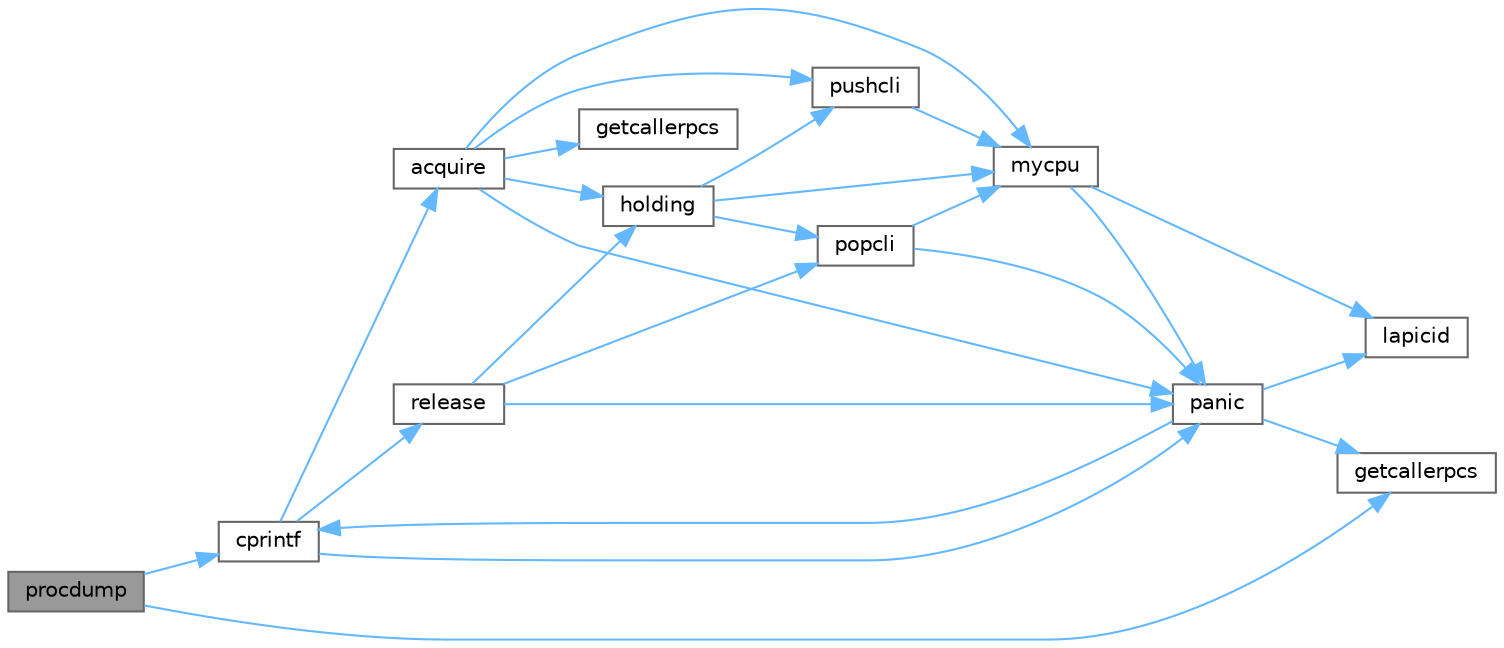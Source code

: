digraph "procdump"
{
 // LATEX_PDF_SIZE
  bgcolor="transparent";
  edge [fontname=Helvetica,fontsize=10,labelfontname=Helvetica,labelfontsize=10];
  node [fontname=Helvetica,fontsize=10,shape=box,height=0.2,width=0.4];
  rankdir="LR";
  Node1 [id="Node000001",label="procdump",height=0.2,width=0.4,color="gray40", fillcolor="grey60", style="filled", fontcolor="black",tooltip=" "];
  Node1 -> Node2 [id="edge25_Node000001_Node000002",color="steelblue1",style="solid",tooltip=" "];
  Node2 [id="Node000002",label="cprintf",height=0.2,width=0.4,color="grey40", fillcolor="white", style="filled",URL="$d0/d56/console_8c.html#a90f0742d846503e4ed1804f1df421ec6",tooltip=" "];
  Node2 -> Node3 [id="edge26_Node000002_Node000003",color="steelblue1",style="solid",tooltip=" "];
  Node3 [id="Node000003",label="acquire",height=0.2,width=0.4,color="grey40", fillcolor="white", style="filled",URL="$d3/d2d/spinlock_8c.html#aed377f16a085b00de3a4b32392adbdfb",tooltip=" "];
  Node3 -> Node4 [id="edge27_Node000003_Node000004",color="steelblue1",style="solid",tooltip=" "];
  Node4 [id="Node000004",label="getcallerpcs",height=0.2,width=0.4,color="grey40", fillcolor="white", style="filled",URL="$d3/d2d/spinlock_8c.html#a6ac35304ea80f01086b47edcc2328010",tooltip=" "];
  Node3 -> Node5 [id="edge28_Node000003_Node000005",color="steelblue1",style="solid",tooltip=" "];
  Node5 [id="Node000005",label="holding",height=0.2,width=0.4,color="grey40", fillcolor="white", style="filled",URL="$d3/d2d/spinlock_8c.html#aea48df3e5cfb903179ad3dc78ab502d9",tooltip=" "];
  Node5 -> Node6 [id="edge29_Node000005_Node000006",color="steelblue1",style="solid",tooltip=" "];
  Node6 [id="Node000006",label="mycpu",height=0.2,width=0.4,color="grey40", fillcolor="white", style="filled",URL="$d3/dda/proc_8c.html#ad427959ad025dabd8cd393b27ec39160",tooltip=" "];
  Node6 -> Node7 [id="edge30_Node000006_Node000007",color="steelblue1",style="solid",tooltip=" "];
  Node7 [id="Node000007",label="lapicid",height=0.2,width=0.4,color="grey40", fillcolor="white", style="filled",URL="$dc/df6/lapic_8c.html#a627f7996b64f99d885244a5102c85164",tooltip=" "];
  Node6 -> Node8 [id="edge31_Node000006_Node000008",color="steelblue1",style="solid",tooltip=" "];
  Node8 [id="Node000008",label="panic",height=0.2,width=0.4,color="grey40", fillcolor="white", style="filled",URL="$d0/d56/console_8c.html#a95c0aca5d6d7487933984f08b189917a",tooltip=" "];
  Node8 -> Node2 [id="edge32_Node000008_Node000002",color="steelblue1",style="solid",tooltip=" "];
  Node8 -> Node9 [id="edge33_Node000008_Node000009",color="steelblue1",style="solid",tooltip=" "];
  Node9 [id="Node000009",label="getcallerpcs",height=0.2,width=0.4,color="grey40", fillcolor="white", style="filled",URL="$d5/d64/defs_8h.html#a4105de9e2969515d6c6c795c4386f69f",tooltip=" "];
  Node8 -> Node7 [id="edge34_Node000008_Node000007",color="steelblue1",style="solid",tooltip=" "];
  Node5 -> Node10 [id="edge35_Node000005_Node000010",color="steelblue1",style="solid",tooltip=" "];
  Node10 [id="Node000010",label="popcli",height=0.2,width=0.4,color="grey40", fillcolor="white", style="filled",URL="$d3/d2d/spinlock_8c.html#ae3424f669269fef400ce29c3aeb43fdb",tooltip=" "];
  Node10 -> Node6 [id="edge36_Node000010_Node000006",color="steelblue1",style="solid",tooltip=" "];
  Node10 -> Node8 [id="edge37_Node000010_Node000008",color="steelblue1",style="solid",tooltip=" "];
  Node5 -> Node11 [id="edge38_Node000005_Node000011",color="steelblue1",style="solid",tooltip=" "];
  Node11 [id="Node000011",label="pushcli",height=0.2,width=0.4,color="grey40", fillcolor="white", style="filled",URL="$d3/d2d/spinlock_8c.html#a206b749d1b7768dadce61cbcde7e0f1c",tooltip=" "];
  Node11 -> Node6 [id="edge39_Node000011_Node000006",color="steelblue1",style="solid",tooltip=" "];
  Node3 -> Node6 [id="edge40_Node000003_Node000006",color="steelblue1",style="solid",tooltip=" "];
  Node3 -> Node8 [id="edge41_Node000003_Node000008",color="steelblue1",style="solid",tooltip=" "];
  Node3 -> Node11 [id="edge42_Node000003_Node000011",color="steelblue1",style="solid",tooltip=" "];
  Node2 -> Node8 [id="edge43_Node000002_Node000008",color="steelblue1",style="solid",tooltip=" "];
  Node2 -> Node12 [id="edge44_Node000002_Node000012",color="steelblue1",style="solid",tooltip=" "];
  Node12 [id="Node000012",label="release",height=0.2,width=0.4,color="grey40", fillcolor="white", style="filled",URL="$d3/d2d/spinlock_8c.html#a1cee376aa9a00e754bf5481cd5f3d97b",tooltip=" "];
  Node12 -> Node5 [id="edge45_Node000012_Node000005",color="steelblue1",style="solid",tooltip=" "];
  Node12 -> Node8 [id="edge46_Node000012_Node000008",color="steelblue1",style="solid",tooltip=" "];
  Node12 -> Node10 [id="edge47_Node000012_Node000010",color="steelblue1",style="solid",tooltip=" "];
  Node1 -> Node9 [id="edge48_Node000001_Node000009",color="steelblue1",style="solid",tooltip=" "];
}
